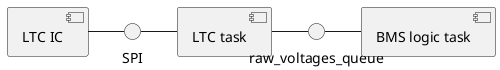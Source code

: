 @startuml
[LTC IC] - SPI 
SPI - [LTC task]
[LTC task] - raw_voltages_queue
raw_voltages_queue - [BMS logic task]
@enduml
